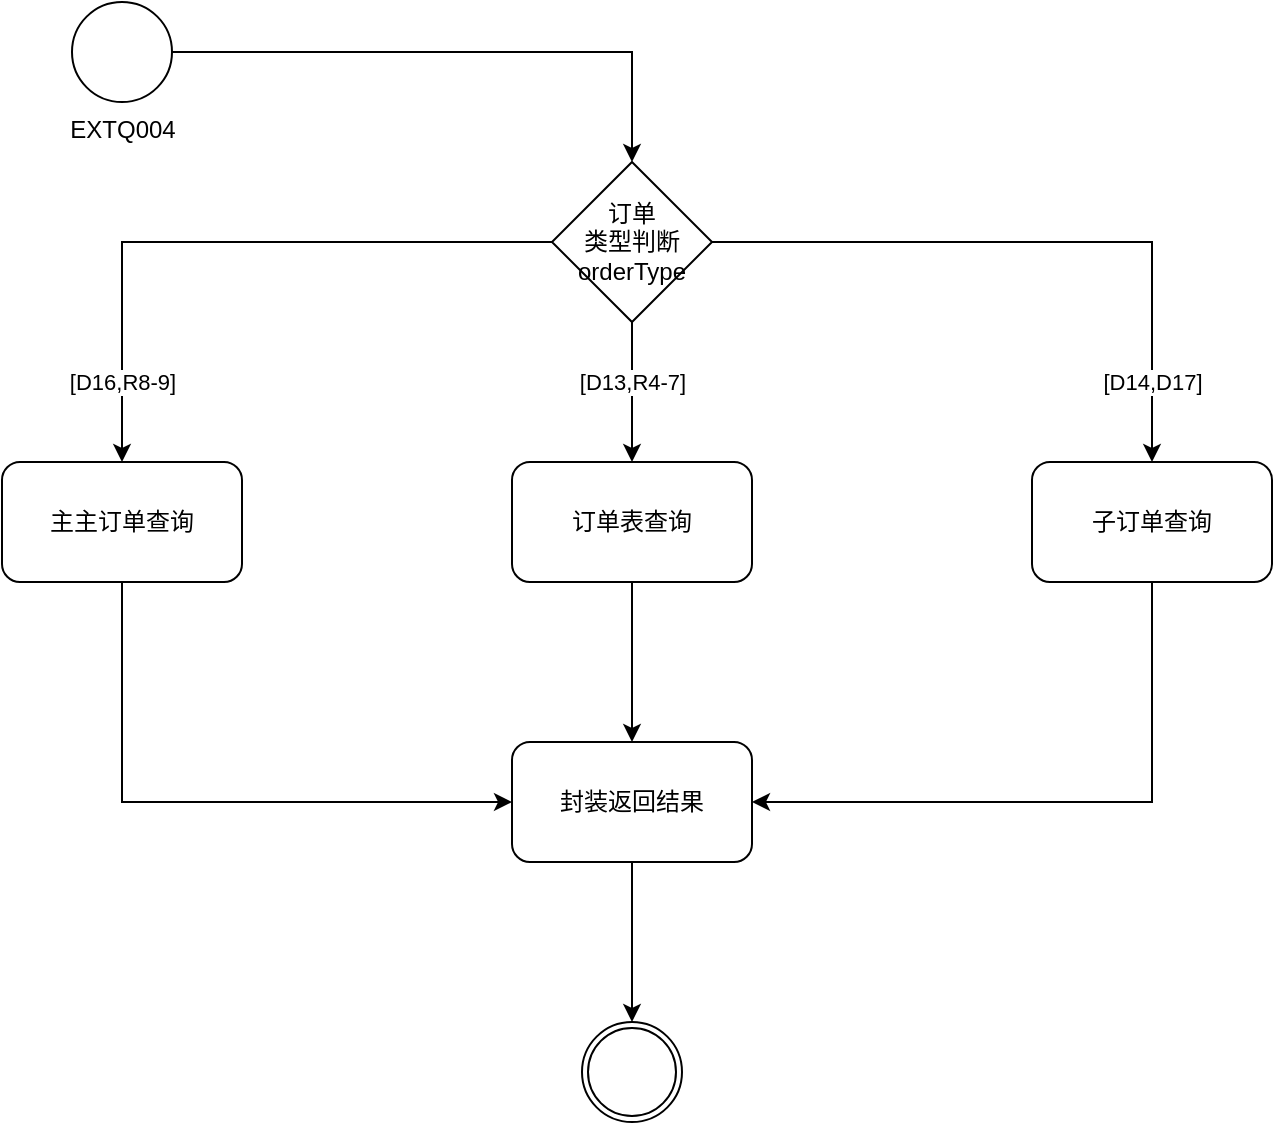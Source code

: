 <mxfile version="14.1.2" type="github">
  <diagram id="7Rga3m8kYK0tySnnNrcM" name="Page-1">
    <mxGraphModel dx="942" dy="582" grid="1" gridSize="10" guides="1" tooltips="1" connect="1" arrows="1" fold="1" page="1" pageScale="1" pageWidth="827" pageHeight="1169" math="0" shadow="0">
      <root>
        <mxCell id="0" />
        <mxCell id="1" parent="0" />
        <mxCell id="vWFOdWr-5Q3RIeE2HVJe-6" value="" style="edgeStyle=orthogonalEdgeStyle;rounded=0;orthogonalLoop=1;jettySize=auto;html=1;" parent="1" source="vWFOdWr-5Q3RIeE2HVJe-1" target="vWFOdWr-5Q3RIeE2HVJe-5" edge="1">
          <mxGeometry relative="1" as="geometry" />
        </mxCell>
        <mxCell id="vWFOdWr-5Q3RIeE2HVJe-1" value="EXTQ004&lt;br&gt;" style="shape=mxgraph.bpmn.shape;html=1;verticalLabelPosition=bottom;labelBackgroundColor=#ffffff;verticalAlign=top;align=center;perimeter=ellipsePerimeter;outlineConnect=0;outline=standard;symbol=general;" parent="1" vertex="1">
          <mxGeometry x="120" y="40" width="50" height="50" as="geometry" />
        </mxCell>
        <mxCell id="vWFOdWr-5Q3RIeE2HVJe-2" value="" style="shape=mxgraph.bpmn.shape;html=1;verticalLabelPosition=bottom;labelBackgroundColor=#ffffff;verticalAlign=top;align=center;perimeter=ellipsePerimeter;outlineConnect=0;outline=throwing;symbol=general;" parent="1" vertex="1">
          <mxGeometry x="375" y="550" width="50" height="50" as="geometry" />
        </mxCell>
        <mxCell id="vWFOdWr-5Q3RIeE2HVJe-8" style="edgeStyle=orthogonalEdgeStyle;rounded=0;orthogonalLoop=1;jettySize=auto;html=1;" parent="1" source="vWFOdWr-5Q3RIeE2HVJe-5" target="vWFOdWr-5Q3RIeE2HVJe-7" edge="1">
          <mxGeometry relative="1" as="geometry" />
        </mxCell>
        <mxCell id="vWFOdWr-5Q3RIeE2HVJe-14" value="[D16,R8-9]" style="edgeLabel;html=1;align=center;verticalAlign=middle;resizable=0;points=[];" parent="vWFOdWr-5Q3RIeE2HVJe-8" vertex="1" connectable="0">
          <mxGeometry x="0.572" y="-4" relative="1" as="geometry">
            <mxPoint x="4" y="29" as="offset" />
          </mxGeometry>
        </mxCell>
        <mxCell id="vWFOdWr-5Q3RIeE2HVJe-11" style="edgeStyle=orthogonalEdgeStyle;rounded=0;orthogonalLoop=1;jettySize=auto;html=1;" parent="1" source="vWFOdWr-5Q3RIeE2HVJe-5" target="vWFOdWr-5Q3RIeE2HVJe-10" edge="1">
          <mxGeometry relative="1" as="geometry" />
        </mxCell>
        <mxCell id="vWFOdWr-5Q3RIeE2HVJe-15" value="[D14,D17]" style="edgeLabel;html=1;align=center;verticalAlign=middle;resizable=0;points=[];" parent="vWFOdWr-5Q3RIeE2HVJe-11" vertex="1" connectable="0">
          <mxGeometry x="0.727" y="-4" relative="1" as="geometry">
            <mxPoint x="4" y="5" as="offset" />
          </mxGeometry>
        </mxCell>
        <mxCell id="vWFOdWr-5Q3RIeE2HVJe-13" value="[D13,R4-7]" style="edgeStyle=orthogonalEdgeStyle;rounded=0;orthogonalLoop=1;jettySize=auto;html=1;" parent="1" source="vWFOdWr-5Q3RIeE2HVJe-5" target="vWFOdWr-5Q3RIeE2HVJe-9" edge="1">
          <mxGeometry x="-0.143" relative="1" as="geometry">
            <mxPoint as="offset" />
          </mxGeometry>
        </mxCell>
        <mxCell id="vWFOdWr-5Q3RIeE2HVJe-5" value="订单&lt;br&gt;类型判断orderType" style="rhombus;verticalAlign=middle;labelBackgroundColor=none;labelBorderColor=none;whiteSpace=wrap;html=1;fontStyle=0" parent="1" vertex="1">
          <mxGeometry x="360" y="120" width="80" height="80" as="geometry" />
        </mxCell>
        <mxCell id="vWFOdWr-5Q3RIeE2HVJe-18" style="edgeStyle=orthogonalEdgeStyle;rounded=0;orthogonalLoop=1;jettySize=auto;html=1;entryX=0;entryY=0.5;entryDx=0;entryDy=0;" parent="1" source="vWFOdWr-5Q3RIeE2HVJe-7" target="vWFOdWr-5Q3RIeE2HVJe-16" edge="1">
          <mxGeometry relative="1" as="geometry">
            <Array as="points">
              <mxPoint x="145" y="440" />
            </Array>
          </mxGeometry>
        </mxCell>
        <mxCell id="vWFOdWr-5Q3RIeE2HVJe-7" value="主主订单查询" style="rounded=1;whiteSpace=wrap;html=1;" parent="1" vertex="1">
          <mxGeometry x="85" y="270" width="120" height="60" as="geometry" />
        </mxCell>
        <mxCell id="vWFOdWr-5Q3RIeE2HVJe-17" value="" style="edgeStyle=orthogonalEdgeStyle;rounded=0;orthogonalLoop=1;jettySize=auto;html=1;" parent="1" source="vWFOdWr-5Q3RIeE2HVJe-9" target="vWFOdWr-5Q3RIeE2HVJe-16" edge="1">
          <mxGeometry relative="1" as="geometry" />
        </mxCell>
        <mxCell id="vWFOdWr-5Q3RIeE2HVJe-9" value="订单表查询" style="rounded=1;whiteSpace=wrap;html=1;" parent="1" vertex="1">
          <mxGeometry x="340" y="270" width="120" height="60" as="geometry" />
        </mxCell>
        <mxCell id="vWFOdWr-5Q3RIeE2HVJe-20" style="edgeStyle=orthogonalEdgeStyle;rounded=0;orthogonalLoop=1;jettySize=auto;html=1;entryX=1;entryY=0.5;entryDx=0;entryDy=0;" parent="1" source="vWFOdWr-5Q3RIeE2HVJe-10" target="vWFOdWr-5Q3RIeE2HVJe-16" edge="1">
          <mxGeometry relative="1" as="geometry">
            <Array as="points">
              <mxPoint x="660" y="440" />
            </Array>
          </mxGeometry>
        </mxCell>
        <mxCell id="vWFOdWr-5Q3RIeE2HVJe-10" value="子订单查询" style="rounded=1;whiteSpace=wrap;html=1;" parent="1" vertex="1">
          <mxGeometry x="600" y="270" width="120" height="60" as="geometry" />
        </mxCell>
        <mxCell id="vWFOdWr-5Q3RIeE2HVJe-21" style="edgeStyle=orthogonalEdgeStyle;rounded=0;orthogonalLoop=1;jettySize=auto;html=1;" parent="1" source="vWFOdWr-5Q3RIeE2HVJe-16" target="vWFOdWr-5Q3RIeE2HVJe-2" edge="1">
          <mxGeometry relative="1" as="geometry" />
        </mxCell>
        <mxCell id="vWFOdWr-5Q3RIeE2HVJe-16" value="封装返回结果" style="rounded=1;whiteSpace=wrap;html=1;" parent="1" vertex="1">
          <mxGeometry x="340" y="410" width="120" height="60" as="geometry" />
        </mxCell>
      </root>
    </mxGraphModel>
  </diagram>
</mxfile>
